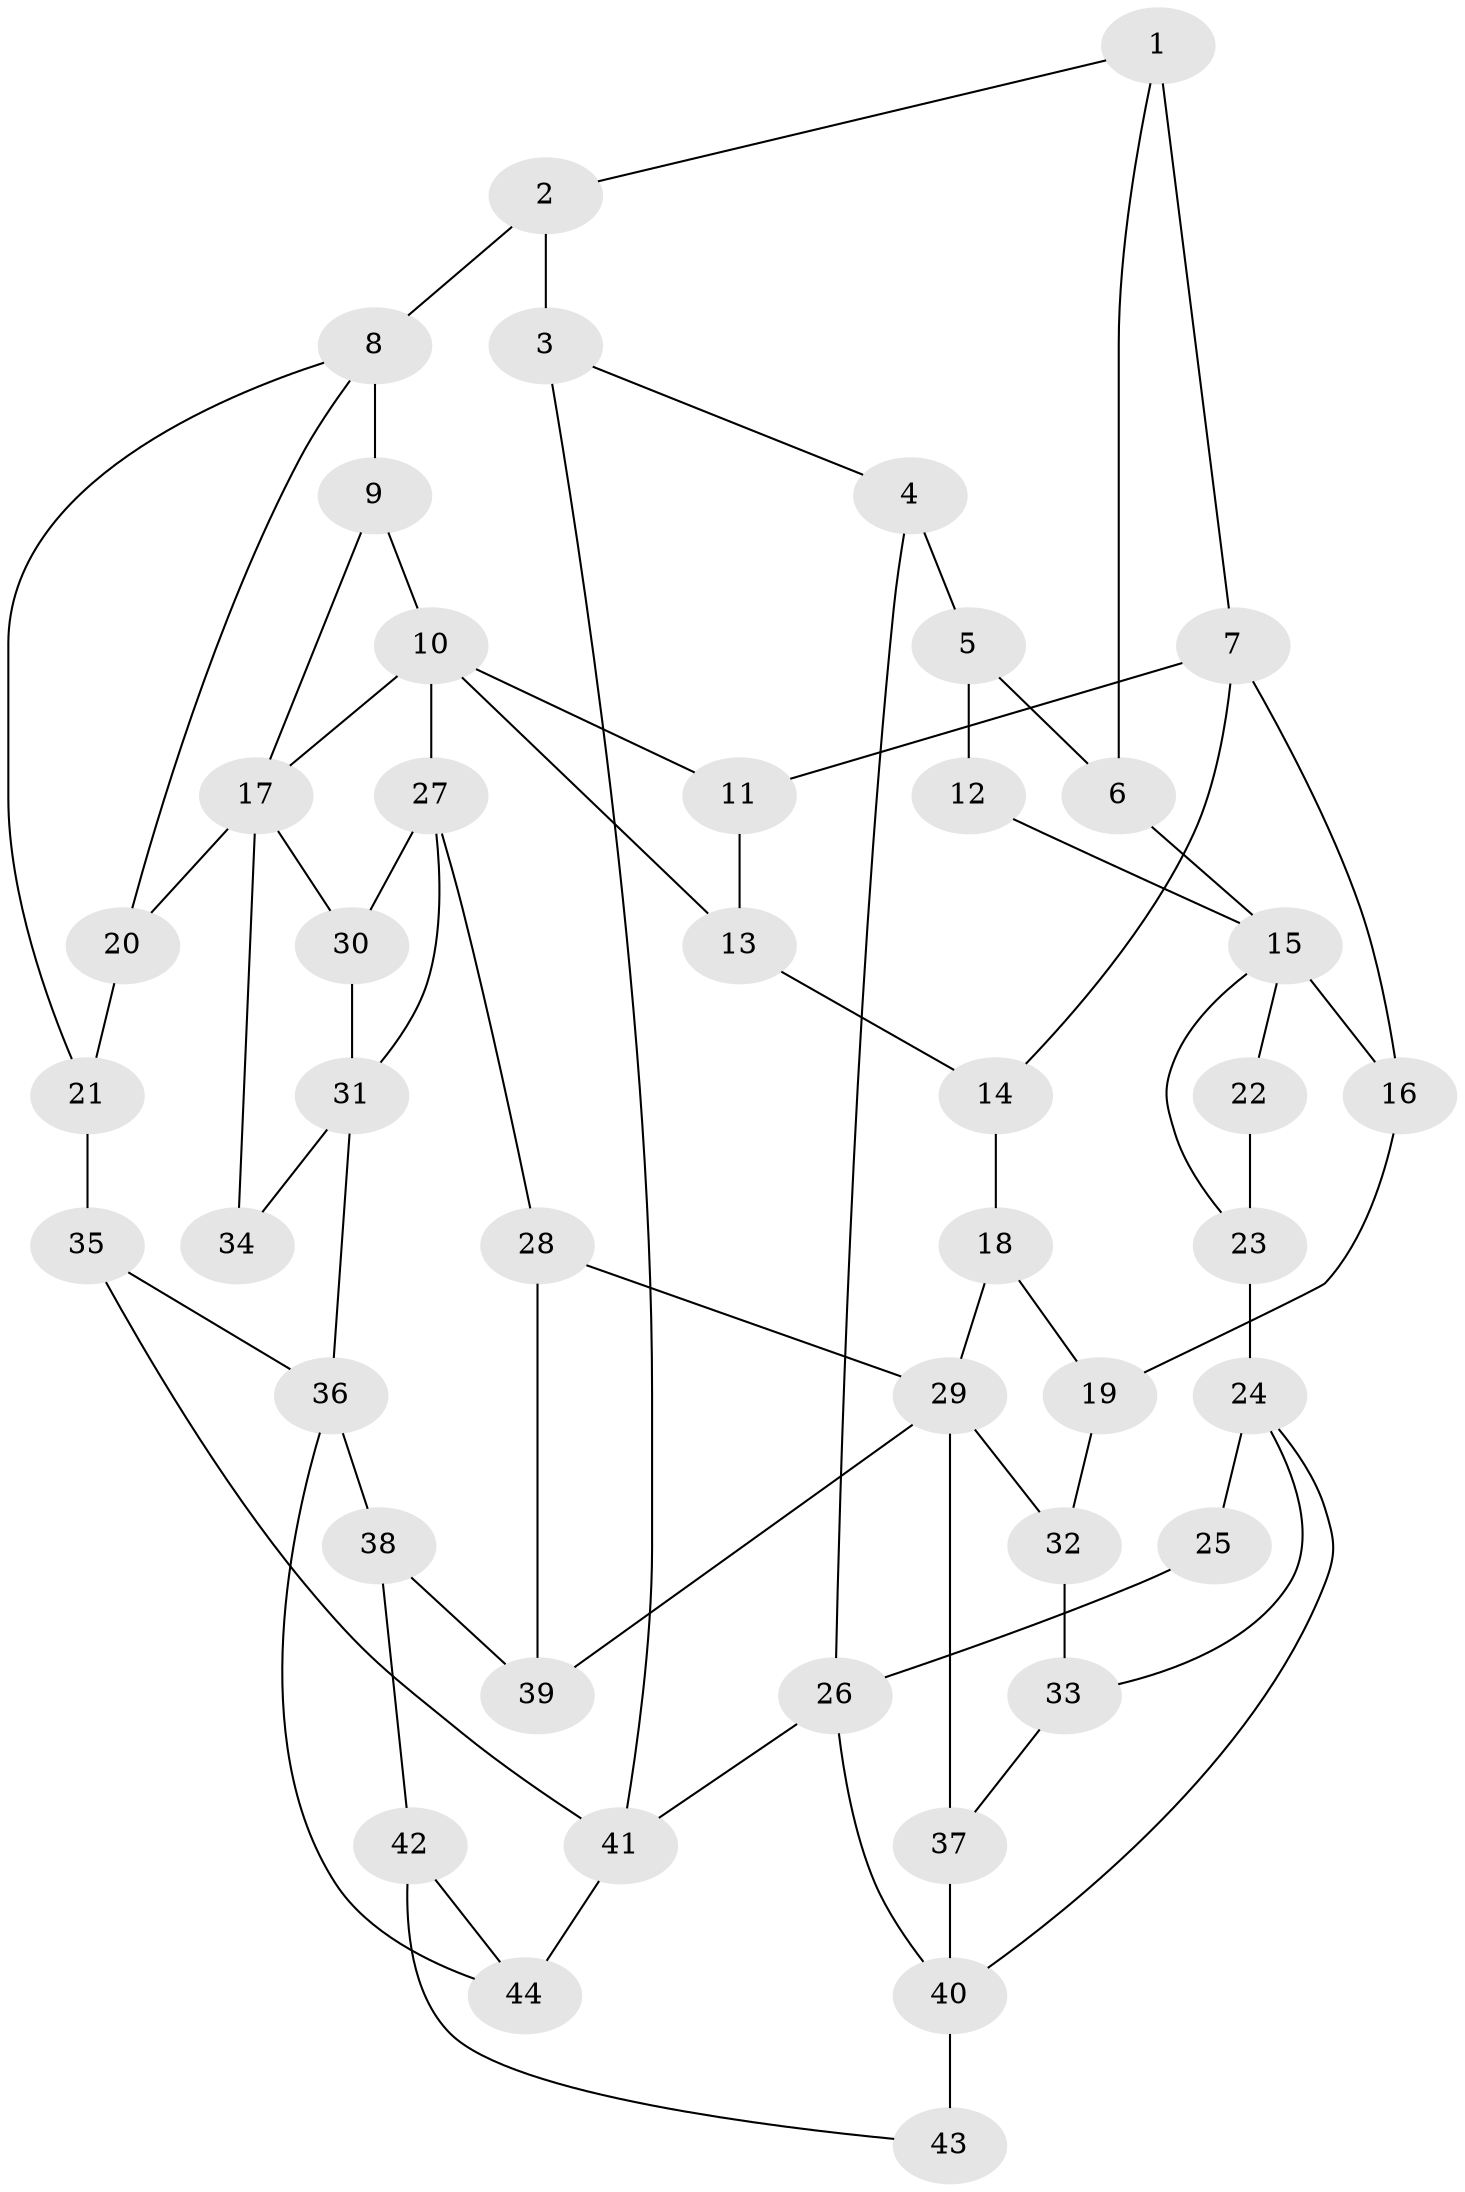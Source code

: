 // original degree distribution, {3: 0.022727272727272728, 4: 0.23863636363636365, 6: 0.2159090909090909, 5: 0.5227272727272727}
// Generated by graph-tools (version 1.1) at 2025/54/03/04/25 22:54:31]
// undirected, 44 vertices, 72 edges
graph export_dot {
  node [color=gray90,style=filled];
  1;
  2;
  3;
  4;
  5;
  6;
  7;
  8;
  9;
  10;
  11;
  12;
  13;
  14;
  15;
  16;
  17;
  18;
  19;
  20;
  21;
  22;
  23;
  24;
  25;
  26;
  27;
  28;
  29;
  30;
  31;
  32;
  33;
  34;
  35;
  36;
  37;
  38;
  39;
  40;
  41;
  42;
  43;
  44;
  1 -- 2 [weight=1.0];
  1 -- 6 [weight=1.0];
  1 -- 7 [weight=2.0];
  2 -- 3 [weight=2.0];
  2 -- 8 [weight=2.0];
  3 -- 4 [weight=1.0];
  3 -- 41 [weight=1.0];
  4 -- 5 [weight=2.0];
  4 -- 26 [weight=1.0];
  5 -- 6 [weight=1.0];
  5 -- 12 [weight=2.0];
  6 -- 15 [weight=1.0];
  7 -- 11 [weight=1.0];
  7 -- 14 [weight=1.0];
  7 -- 16 [weight=1.0];
  8 -- 9 [weight=2.0];
  8 -- 20 [weight=1.0];
  8 -- 21 [weight=1.0];
  9 -- 10 [weight=1.0];
  9 -- 17 [weight=1.0];
  10 -- 11 [weight=1.0];
  10 -- 13 [weight=1.0];
  10 -- 17 [weight=1.0];
  10 -- 27 [weight=2.0];
  11 -- 13 [weight=1.0];
  12 -- 15 [weight=1.0];
  13 -- 14 [weight=1.0];
  14 -- 18 [weight=1.0];
  15 -- 16 [weight=2.0];
  15 -- 22 [weight=1.0];
  15 -- 23 [weight=1.0];
  16 -- 19 [weight=1.0];
  17 -- 20 [weight=1.0];
  17 -- 30 [weight=1.0];
  17 -- 34 [weight=2.0];
  18 -- 19 [weight=1.0];
  18 -- 29 [weight=1.0];
  19 -- 32 [weight=1.0];
  20 -- 21 [weight=1.0];
  21 -- 35 [weight=1.0];
  22 -- 23 [weight=2.0];
  23 -- 24 [weight=2.0];
  24 -- 25 [weight=2.0];
  24 -- 33 [weight=1.0];
  24 -- 40 [weight=1.0];
  25 -- 26 [weight=1.0];
  26 -- 40 [weight=1.0];
  26 -- 41 [weight=1.0];
  27 -- 28 [weight=1.0];
  27 -- 30 [weight=1.0];
  27 -- 31 [weight=1.0];
  28 -- 29 [weight=1.0];
  28 -- 39 [weight=1.0];
  29 -- 32 [weight=1.0];
  29 -- 37 [weight=2.0];
  29 -- 39 [weight=1.0];
  30 -- 31 [weight=1.0];
  31 -- 34 [weight=1.0];
  31 -- 36 [weight=2.0];
  32 -- 33 [weight=1.0];
  33 -- 37 [weight=1.0];
  35 -- 36 [weight=2.0];
  35 -- 41 [weight=1.0];
  36 -- 38 [weight=1.0];
  36 -- 44 [weight=1.0];
  37 -- 40 [weight=2.0];
  38 -- 39 [weight=1.0];
  38 -- 42 [weight=1.0];
  40 -- 43 [weight=2.0];
  41 -- 44 [weight=1.0];
  42 -- 43 [weight=1.0];
  42 -- 44 [weight=1.0];
}
